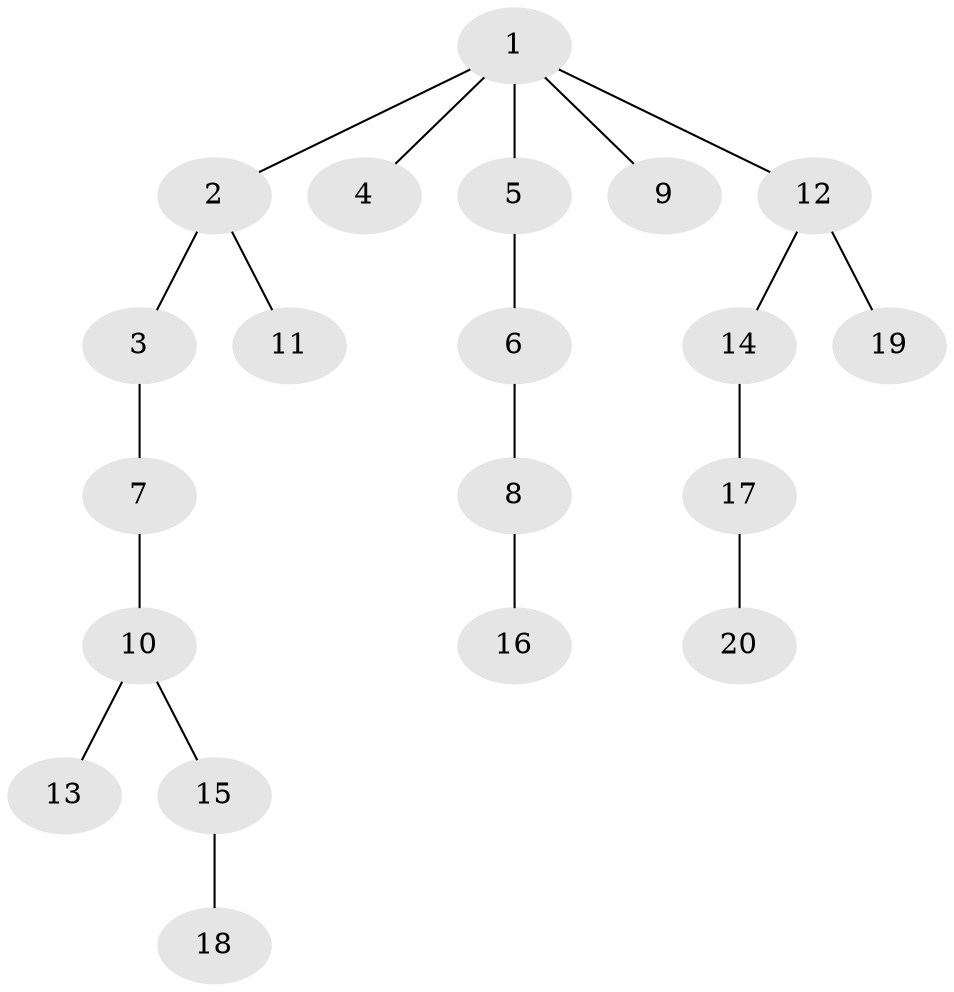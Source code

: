 // Generated by graph-tools (version 1.1) at 2025/46/02/15/25 05:46:28]
// undirected, 20 vertices, 19 edges
graph export_dot {
graph [start="1"]
  node [color=gray90,style=filled];
  1;
  2;
  3;
  4;
  5;
  6;
  7;
  8;
  9;
  10;
  11;
  12;
  13;
  14;
  15;
  16;
  17;
  18;
  19;
  20;
  1 -- 2;
  1 -- 4;
  1 -- 5;
  1 -- 9;
  1 -- 12;
  2 -- 3;
  2 -- 11;
  3 -- 7;
  5 -- 6;
  6 -- 8;
  7 -- 10;
  8 -- 16;
  10 -- 13;
  10 -- 15;
  12 -- 14;
  12 -- 19;
  14 -- 17;
  15 -- 18;
  17 -- 20;
}
